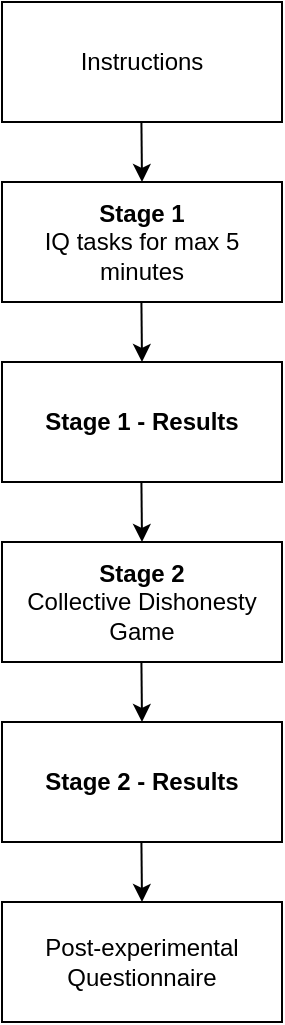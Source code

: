 <mxfile version="14.6.6" type="device"><diagram id="1VqKQLkcDg23XnL4TB7k" name="Page-1"><mxGraphModel dx="697" dy="607" grid="1" gridSize="10" guides="1" tooltips="1" connect="1" arrows="1" fold="1" page="1" pageScale="1" pageWidth="850" pageHeight="1100" math="0" shadow="0"><root><mxCell id="0"/><mxCell id="1" parent="0"/><mxCell id="zTKa-ay1UxfheVbjCs1N-1" value="Instructions" style="rounded=0;whiteSpace=wrap;html=1;" parent="1" vertex="1"><mxGeometry x="190" y="20" width="140" height="60" as="geometry"/></mxCell><mxCell id="zTKa-ay1UxfheVbjCs1N-4" value="&lt;b&gt;Stage 1 - Results&lt;/b&gt;" style="rounded=0;whiteSpace=wrap;html=1;" parent="1" vertex="1"><mxGeometry x="190" y="200" width="140" height="60" as="geometry"/></mxCell><mxCell id="zTKa-ay1UxfheVbjCs1N-11" value="&lt;b&gt;Stage 2&lt;/b&gt;&lt;br&gt;Collective Dishonesty Game" style="rounded=0;whiteSpace=wrap;html=1;" parent="1" vertex="1"><mxGeometry x="190" y="290" width="140" height="60" as="geometry"/></mxCell><mxCell id="zTKa-ay1UxfheVbjCs1N-17" value="Post-experimental Questionnaire" style="rounded=0;whiteSpace=wrap;html=1;" parent="1" vertex="1"><mxGeometry x="190" y="470" width="140" height="60" as="geometry"/></mxCell><mxCell id="S70gpsMpK3Jdw4oyDZ9M-2" value="" style="endArrow=classic;html=1;strokeWidth=1;" parent="1" edge="1"><mxGeometry width="50" height="50" relative="1" as="geometry"><mxPoint x="259.71" y="80" as="sourcePoint"/><mxPoint x="260" y="110" as="targetPoint"/></mxGeometry></mxCell><mxCell id="S70gpsMpK3Jdw4oyDZ9M-3" value="&lt;b&gt;Stage 1&lt;/b&gt;&lt;br&gt;IQ tasks for max 5 minutes" style="rounded=0;whiteSpace=wrap;html=1;" parent="1" vertex="1"><mxGeometry x="190" y="110" width="140" height="60" as="geometry"/></mxCell><mxCell id="S70gpsMpK3Jdw4oyDZ9M-4" value="" style="endArrow=classic;html=1;strokeWidth=1;" parent="1" edge="1"><mxGeometry width="50" height="50" relative="1" as="geometry"><mxPoint x="259.71" y="170" as="sourcePoint"/><mxPoint x="260" y="200" as="targetPoint"/></mxGeometry></mxCell><mxCell id="S70gpsMpK3Jdw4oyDZ9M-6" value="" style="endArrow=classic;html=1;strokeWidth=1;" parent="1" edge="1"><mxGeometry width="50" height="50" relative="1" as="geometry"><mxPoint x="259.71" y="260" as="sourcePoint"/><mxPoint x="260" y="290" as="targetPoint"/></mxGeometry></mxCell><mxCell id="S70gpsMpK3Jdw4oyDZ9M-8" value="" style="endArrow=classic;html=1;strokeWidth=1;" parent="1" edge="1"><mxGeometry width="50" height="50" relative="1" as="geometry"><mxPoint x="259.71" y="350" as="sourcePoint"/><mxPoint x="260" y="380" as="targetPoint"/></mxGeometry></mxCell><mxCell id="S70gpsMpK3Jdw4oyDZ9M-9" value="" style="endArrow=classic;html=1;strokeWidth=1;" parent="1" edge="1"><mxGeometry width="50" height="50" relative="1" as="geometry"><mxPoint x="259.71" y="440" as="sourcePoint"/><mxPoint x="260" y="470" as="targetPoint"/></mxGeometry></mxCell><mxCell id="CUkn4YSRwcFLuxrDVH8Y-1" value="&lt;b&gt;Stage 2 - Results&lt;/b&gt;" style="rounded=0;whiteSpace=wrap;html=1;" vertex="1" parent="1"><mxGeometry x="190" y="380" width="140" height="60" as="geometry"/></mxCell></root></mxGraphModel></diagram></mxfile>